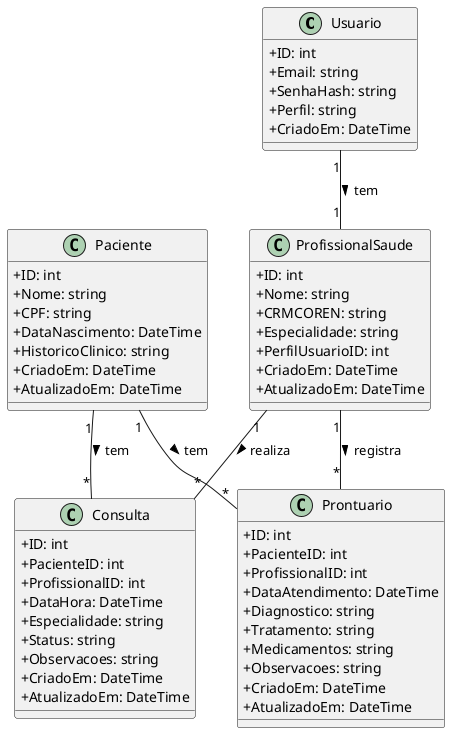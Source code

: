 @startuml
skinparam classAttributeIconSize 0

class Usuario {
  +ID: int
  +Email: string
  +SenhaHash: string
  +Perfil: string
  +CriadoEm: DateTime
}

class Paciente {
  +ID: int
  +Nome: string
  +CPF: string
  +DataNascimento: DateTime
  +HistoricoClinico: string
  +CriadoEm: DateTime
  +AtualizadoEm: DateTime
}

class ProfissionalSaude {
  +ID: int
  +Nome: string
  +CRMCOREN: string
  +Especialidade: string
  +PerfilUsuarioID: int
  +CriadoEm: DateTime
  +AtualizadoEm: DateTime
}

class Consulta {
  +ID: int
  +PacienteID: int
  +ProfissionalID: int
  +DataHora: DateTime
  +Especialidade: string
  +Status: string
  +Observacoes: string
  +CriadoEm: DateTime
  +AtualizadoEm: DateTime
}

class Prontuario {
  +ID: int
  +PacienteID: int
  +ProfissionalID: int
  +DataAtendimento: DateTime
  +Diagnostico: string
  +Tratamento: string
  +Medicamentos: string
  +Observacoes: string
  +CriadoEm: DateTime
  +AtualizadoEm: DateTime
}

Usuario "1" -- "1" ProfissionalSaude : tem >
Paciente "1" -- "*" Consulta : tem >
ProfissionalSaude "1" -- "*" Consulta : realiza >
Paciente "1" -- "*" Prontuario : tem >
ProfissionalSaude "1" -- "*" Prontuario : registra >

@enduml


